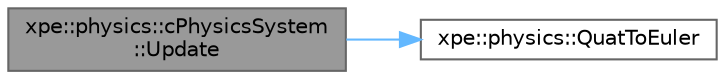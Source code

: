 digraph "xpe::physics::cPhysicsSystem::Update"
{
 // LATEX_PDF_SIZE
  bgcolor="transparent";
  edge [fontname=Helvetica,fontsize=10,labelfontname=Helvetica,labelfontsize=10];
  node [fontname=Helvetica,fontsize=10,shape=box,height=0.2,width=0.4];
  rankdir="LR";
  Node1 [id="Node000001",label="xpe::physics::cPhysicsSystem\l::Update",height=0.2,width=0.4,color="gray40", fillcolor="grey60", style="filled", fontcolor="black",tooltip=" "];
  Node1 -> Node2 [id="edge4_Node000001_Node000002",color="steelblue1",style="solid",tooltip=" "];
  Node2 [id="Node000002",label="xpe::physics::QuatToEuler",height=0.2,width=0.4,color="grey40", fillcolor="white", style="filled",URL="$namespacexpe_1_1physics.html#afa19f45096b2341a10365ac1f56c1255",tooltip=" "];
}

